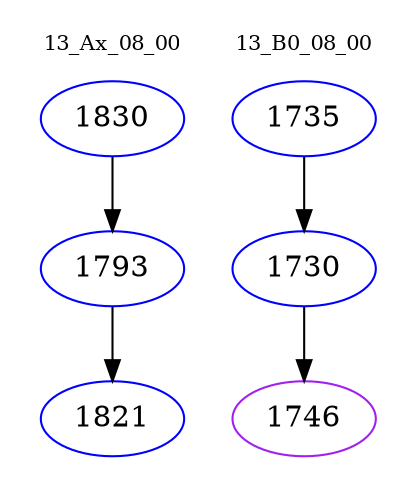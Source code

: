 digraph{
subgraph cluster_0 {
color = white
label = "13_Ax_08_00";
fontsize=10;
T0_1830 [label="1830", color="blue"]
T0_1830 -> T0_1793 [color="black"]
T0_1793 [label="1793", color="blue"]
T0_1793 -> T0_1821 [color="black"]
T0_1821 [label="1821", color="blue"]
}
subgraph cluster_1 {
color = white
label = "13_B0_08_00";
fontsize=10;
T1_1735 [label="1735", color="blue"]
T1_1735 -> T1_1730 [color="black"]
T1_1730 [label="1730", color="blue"]
T1_1730 -> T1_1746 [color="black"]
T1_1746 [label="1746", color="purple"]
}
}
